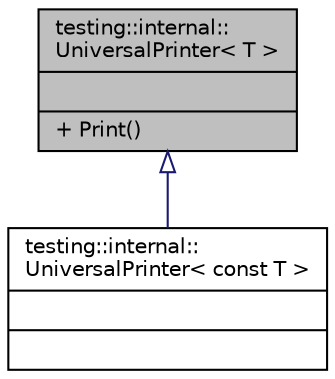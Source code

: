 digraph "testing::internal::UniversalPrinter&lt; T &gt;"
{
 // INTERACTIVE_SVG=YES
 // LATEX_PDF_SIZE
  edge [fontname="Helvetica",fontsize="10",labelfontname="Helvetica",labelfontsize="10"];
  node [fontname="Helvetica",fontsize="10",shape=record];
  Node1 [label="{testing::internal::\lUniversalPrinter\< T \>\n||+ Print()\l}",height=0.2,width=0.4,color="black", fillcolor="grey75", style="filled", fontcolor="black",tooltip=" "];
  Node1 -> Node2 [dir="back",color="midnightblue",fontsize="10",style="solid",arrowtail="onormal",fontname="Helvetica"];
  Node2 [label="{testing::internal::\lUniversalPrinter\< const T \>\n||}",height=0.2,width=0.4,color="black", fillcolor="white", style="filled",URL="$de/dd1/classtesting_1_1internal_1_1_universal_printer_3_01const_01_t_01_4.html",tooltip=" "];
}

